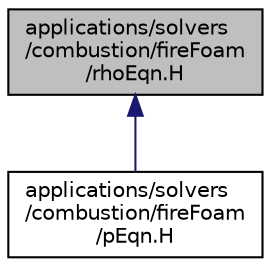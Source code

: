 digraph "applications/solvers/combustion/fireFoam/rhoEqn.H"
{
  bgcolor="transparent";
  edge [fontname="Helvetica",fontsize="10",labelfontname="Helvetica",labelfontsize="10"];
  node [fontname="Helvetica",fontsize="10",shape=record];
  Node1 [label="applications/solvers\l/combustion/fireFoam\l/rhoEqn.H",height=0.2,width=0.4,color="black", fillcolor="grey75", style="filled", fontcolor="black"];
  Node1 -> Node2 [dir="back",color="midnightblue",fontsize="10",style="solid",fontname="Helvetica"];
  Node2 [label="applications/solvers\l/combustion/fireFoam\l/pEqn.H",height=0.2,width=0.4,color="black",URL="$a02907.html"];
}
